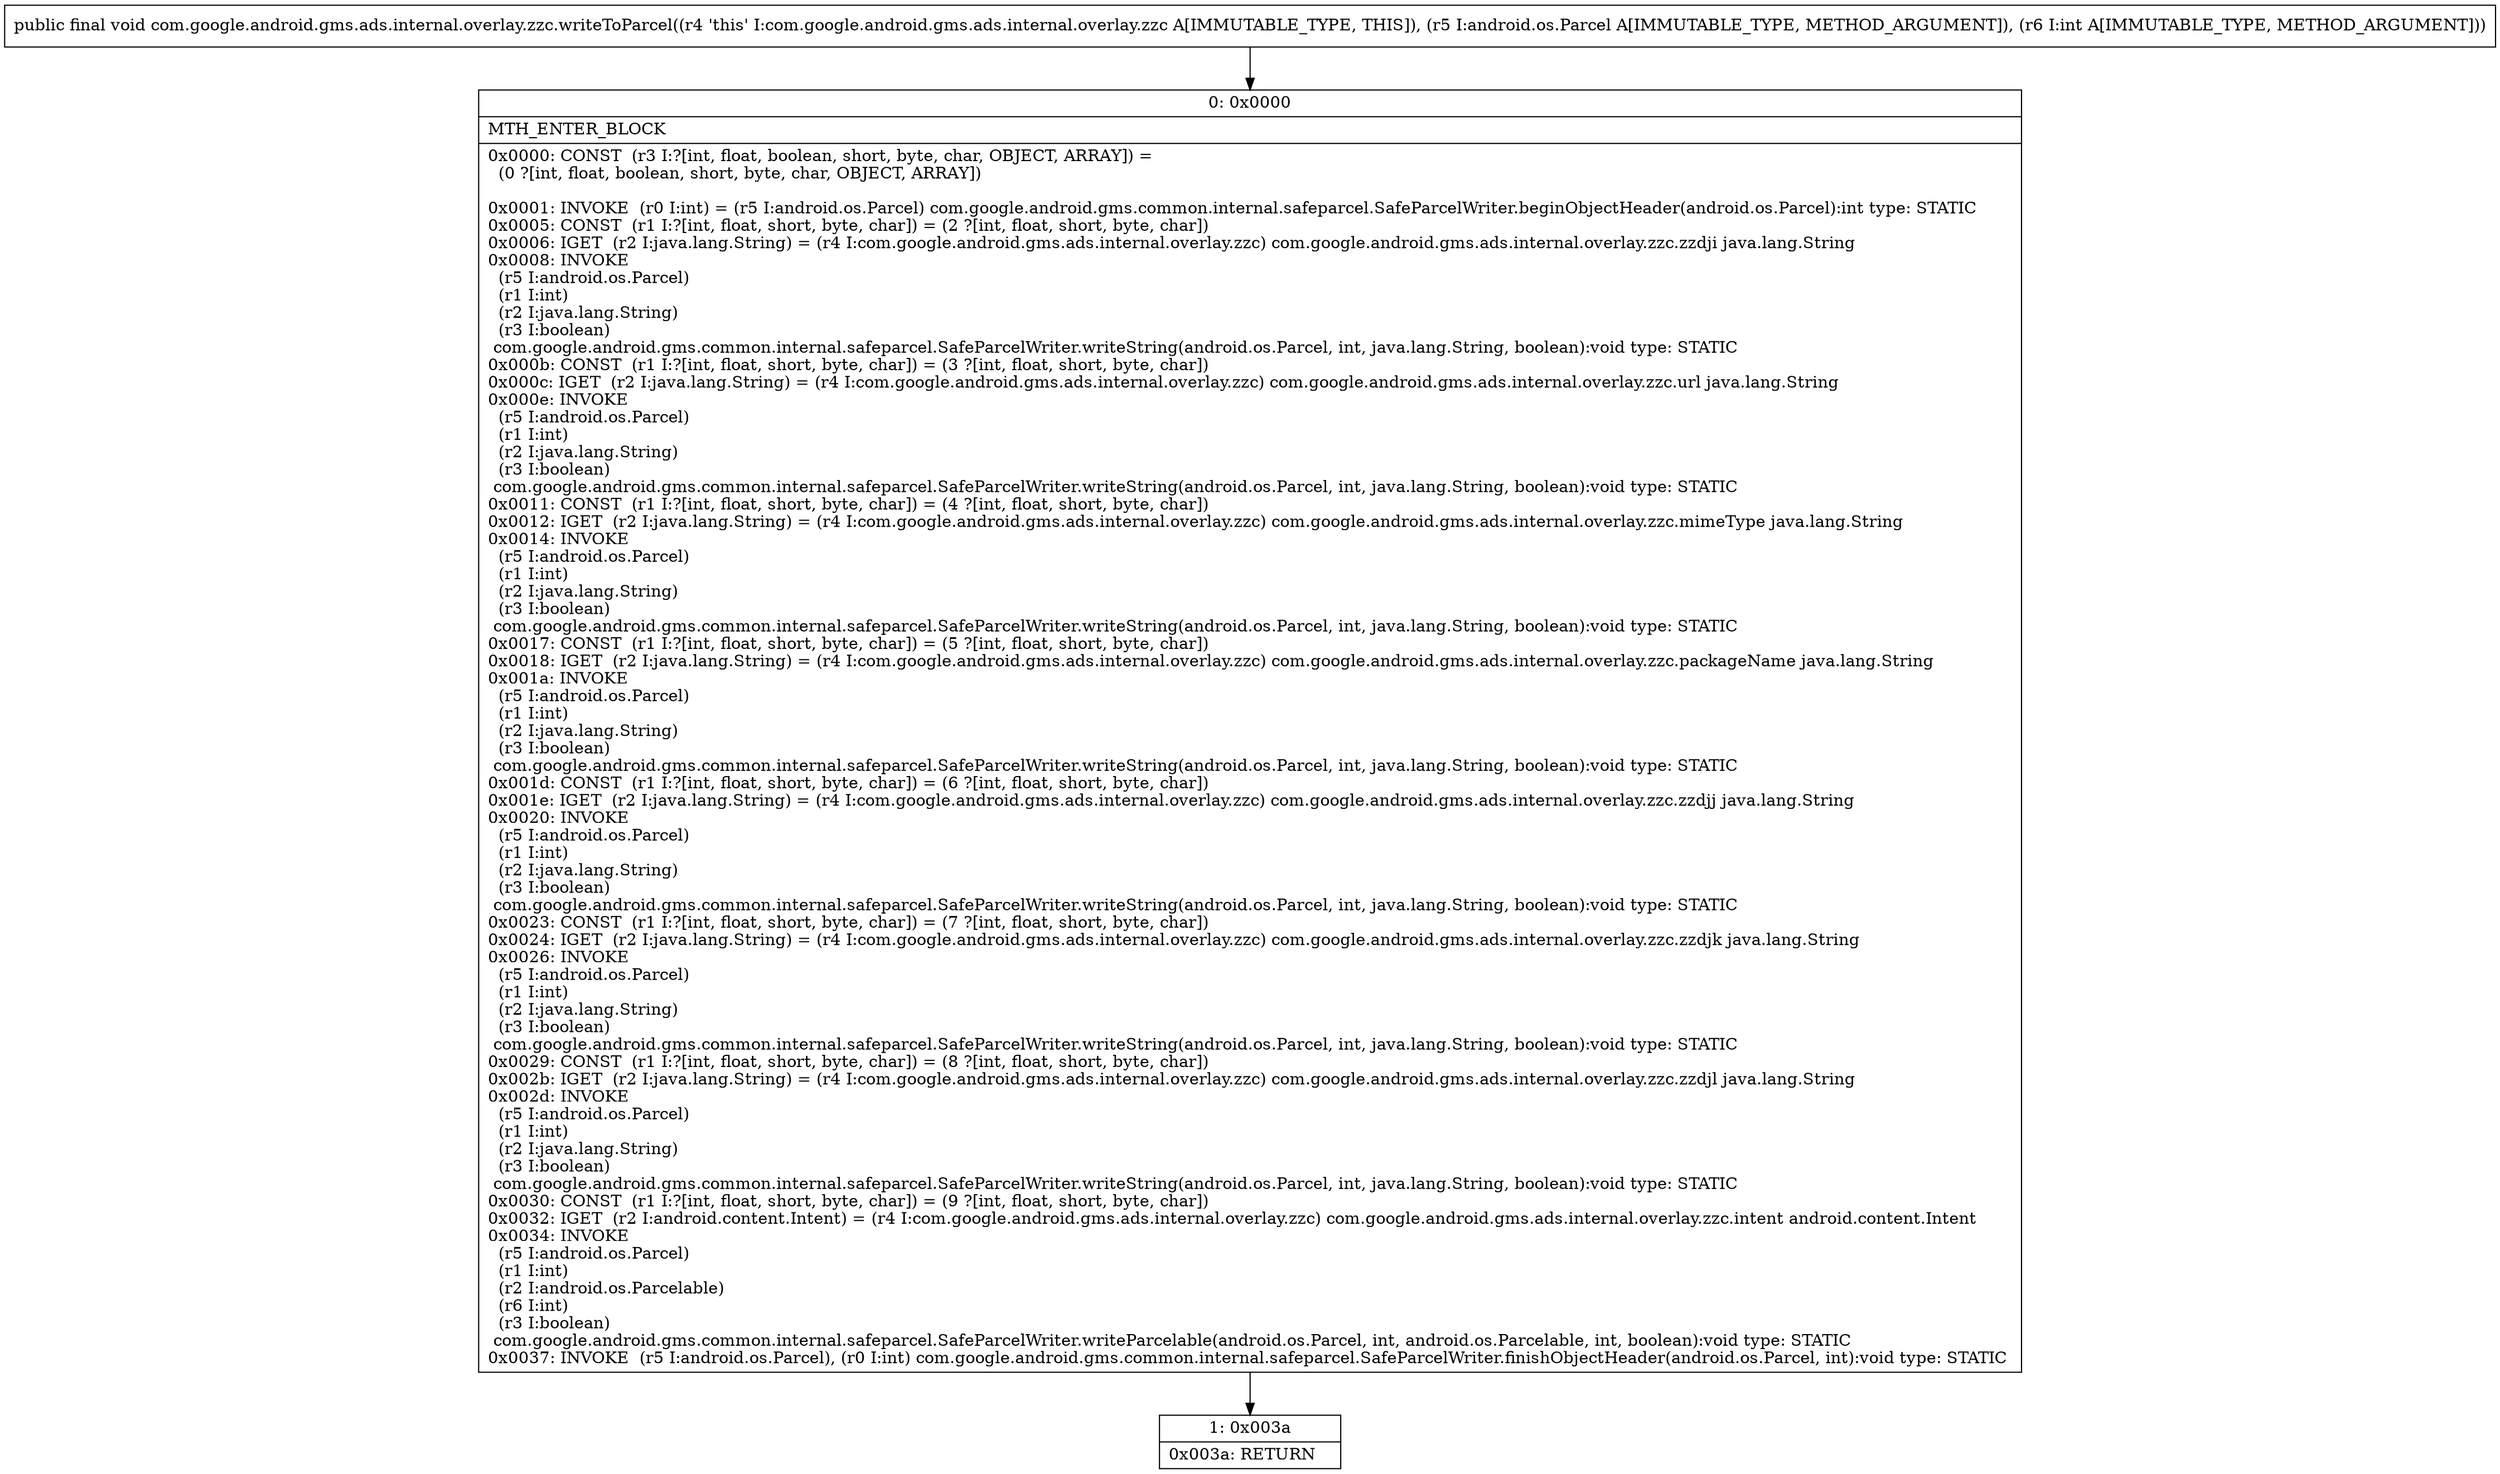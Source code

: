 digraph "CFG forcom.google.android.gms.ads.internal.overlay.zzc.writeToParcel(Landroid\/os\/Parcel;I)V" {
Node_0 [shape=record,label="{0\:\ 0x0000|MTH_ENTER_BLOCK\l|0x0000: CONST  (r3 I:?[int, float, boolean, short, byte, char, OBJECT, ARRAY]) = \l  (0 ?[int, float, boolean, short, byte, char, OBJECT, ARRAY])\l \l0x0001: INVOKE  (r0 I:int) = (r5 I:android.os.Parcel) com.google.android.gms.common.internal.safeparcel.SafeParcelWriter.beginObjectHeader(android.os.Parcel):int type: STATIC \l0x0005: CONST  (r1 I:?[int, float, short, byte, char]) = (2 ?[int, float, short, byte, char]) \l0x0006: IGET  (r2 I:java.lang.String) = (r4 I:com.google.android.gms.ads.internal.overlay.zzc) com.google.android.gms.ads.internal.overlay.zzc.zzdji java.lang.String \l0x0008: INVOKE  \l  (r5 I:android.os.Parcel)\l  (r1 I:int)\l  (r2 I:java.lang.String)\l  (r3 I:boolean)\l com.google.android.gms.common.internal.safeparcel.SafeParcelWriter.writeString(android.os.Parcel, int, java.lang.String, boolean):void type: STATIC \l0x000b: CONST  (r1 I:?[int, float, short, byte, char]) = (3 ?[int, float, short, byte, char]) \l0x000c: IGET  (r2 I:java.lang.String) = (r4 I:com.google.android.gms.ads.internal.overlay.zzc) com.google.android.gms.ads.internal.overlay.zzc.url java.lang.String \l0x000e: INVOKE  \l  (r5 I:android.os.Parcel)\l  (r1 I:int)\l  (r2 I:java.lang.String)\l  (r3 I:boolean)\l com.google.android.gms.common.internal.safeparcel.SafeParcelWriter.writeString(android.os.Parcel, int, java.lang.String, boolean):void type: STATIC \l0x0011: CONST  (r1 I:?[int, float, short, byte, char]) = (4 ?[int, float, short, byte, char]) \l0x0012: IGET  (r2 I:java.lang.String) = (r4 I:com.google.android.gms.ads.internal.overlay.zzc) com.google.android.gms.ads.internal.overlay.zzc.mimeType java.lang.String \l0x0014: INVOKE  \l  (r5 I:android.os.Parcel)\l  (r1 I:int)\l  (r2 I:java.lang.String)\l  (r3 I:boolean)\l com.google.android.gms.common.internal.safeparcel.SafeParcelWriter.writeString(android.os.Parcel, int, java.lang.String, boolean):void type: STATIC \l0x0017: CONST  (r1 I:?[int, float, short, byte, char]) = (5 ?[int, float, short, byte, char]) \l0x0018: IGET  (r2 I:java.lang.String) = (r4 I:com.google.android.gms.ads.internal.overlay.zzc) com.google.android.gms.ads.internal.overlay.zzc.packageName java.lang.String \l0x001a: INVOKE  \l  (r5 I:android.os.Parcel)\l  (r1 I:int)\l  (r2 I:java.lang.String)\l  (r3 I:boolean)\l com.google.android.gms.common.internal.safeparcel.SafeParcelWriter.writeString(android.os.Parcel, int, java.lang.String, boolean):void type: STATIC \l0x001d: CONST  (r1 I:?[int, float, short, byte, char]) = (6 ?[int, float, short, byte, char]) \l0x001e: IGET  (r2 I:java.lang.String) = (r4 I:com.google.android.gms.ads.internal.overlay.zzc) com.google.android.gms.ads.internal.overlay.zzc.zzdjj java.lang.String \l0x0020: INVOKE  \l  (r5 I:android.os.Parcel)\l  (r1 I:int)\l  (r2 I:java.lang.String)\l  (r3 I:boolean)\l com.google.android.gms.common.internal.safeparcel.SafeParcelWriter.writeString(android.os.Parcel, int, java.lang.String, boolean):void type: STATIC \l0x0023: CONST  (r1 I:?[int, float, short, byte, char]) = (7 ?[int, float, short, byte, char]) \l0x0024: IGET  (r2 I:java.lang.String) = (r4 I:com.google.android.gms.ads.internal.overlay.zzc) com.google.android.gms.ads.internal.overlay.zzc.zzdjk java.lang.String \l0x0026: INVOKE  \l  (r5 I:android.os.Parcel)\l  (r1 I:int)\l  (r2 I:java.lang.String)\l  (r3 I:boolean)\l com.google.android.gms.common.internal.safeparcel.SafeParcelWriter.writeString(android.os.Parcel, int, java.lang.String, boolean):void type: STATIC \l0x0029: CONST  (r1 I:?[int, float, short, byte, char]) = (8 ?[int, float, short, byte, char]) \l0x002b: IGET  (r2 I:java.lang.String) = (r4 I:com.google.android.gms.ads.internal.overlay.zzc) com.google.android.gms.ads.internal.overlay.zzc.zzdjl java.lang.String \l0x002d: INVOKE  \l  (r5 I:android.os.Parcel)\l  (r1 I:int)\l  (r2 I:java.lang.String)\l  (r3 I:boolean)\l com.google.android.gms.common.internal.safeparcel.SafeParcelWriter.writeString(android.os.Parcel, int, java.lang.String, boolean):void type: STATIC \l0x0030: CONST  (r1 I:?[int, float, short, byte, char]) = (9 ?[int, float, short, byte, char]) \l0x0032: IGET  (r2 I:android.content.Intent) = (r4 I:com.google.android.gms.ads.internal.overlay.zzc) com.google.android.gms.ads.internal.overlay.zzc.intent android.content.Intent \l0x0034: INVOKE  \l  (r5 I:android.os.Parcel)\l  (r1 I:int)\l  (r2 I:android.os.Parcelable)\l  (r6 I:int)\l  (r3 I:boolean)\l com.google.android.gms.common.internal.safeparcel.SafeParcelWriter.writeParcelable(android.os.Parcel, int, android.os.Parcelable, int, boolean):void type: STATIC \l0x0037: INVOKE  (r5 I:android.os.Parcel), (r0 I:int) com.google.android.gms.common.internal.safeparcel.SafeParcelWriter.finishObjectHeader(android.os.Parcel, int):void type: STATIC \l}"];
Node_1 [shape=record,label="{1\:\ 0x003a|0x003a: RETURN   \l}"];
MethodNode[shape=record,label="{public final void com.google.android.gms.ads.internal.overlay.zzc.writeToParcel((r4 'this' I:com.google.android.gms.ads.internal.overlay.zzc A[IMMUTABLE_TYPE, THIS]), (r5 I:android.os.Parcel A[IMMUTABLE_TYPE, METHOD_ARGUMENT]), (r6 I:int A[IMMUTABLE_TYPE, METHOD_ARGUMENT])) }"];
MethodNode -> Node_0;
Node_0 -> Node_1;
}

